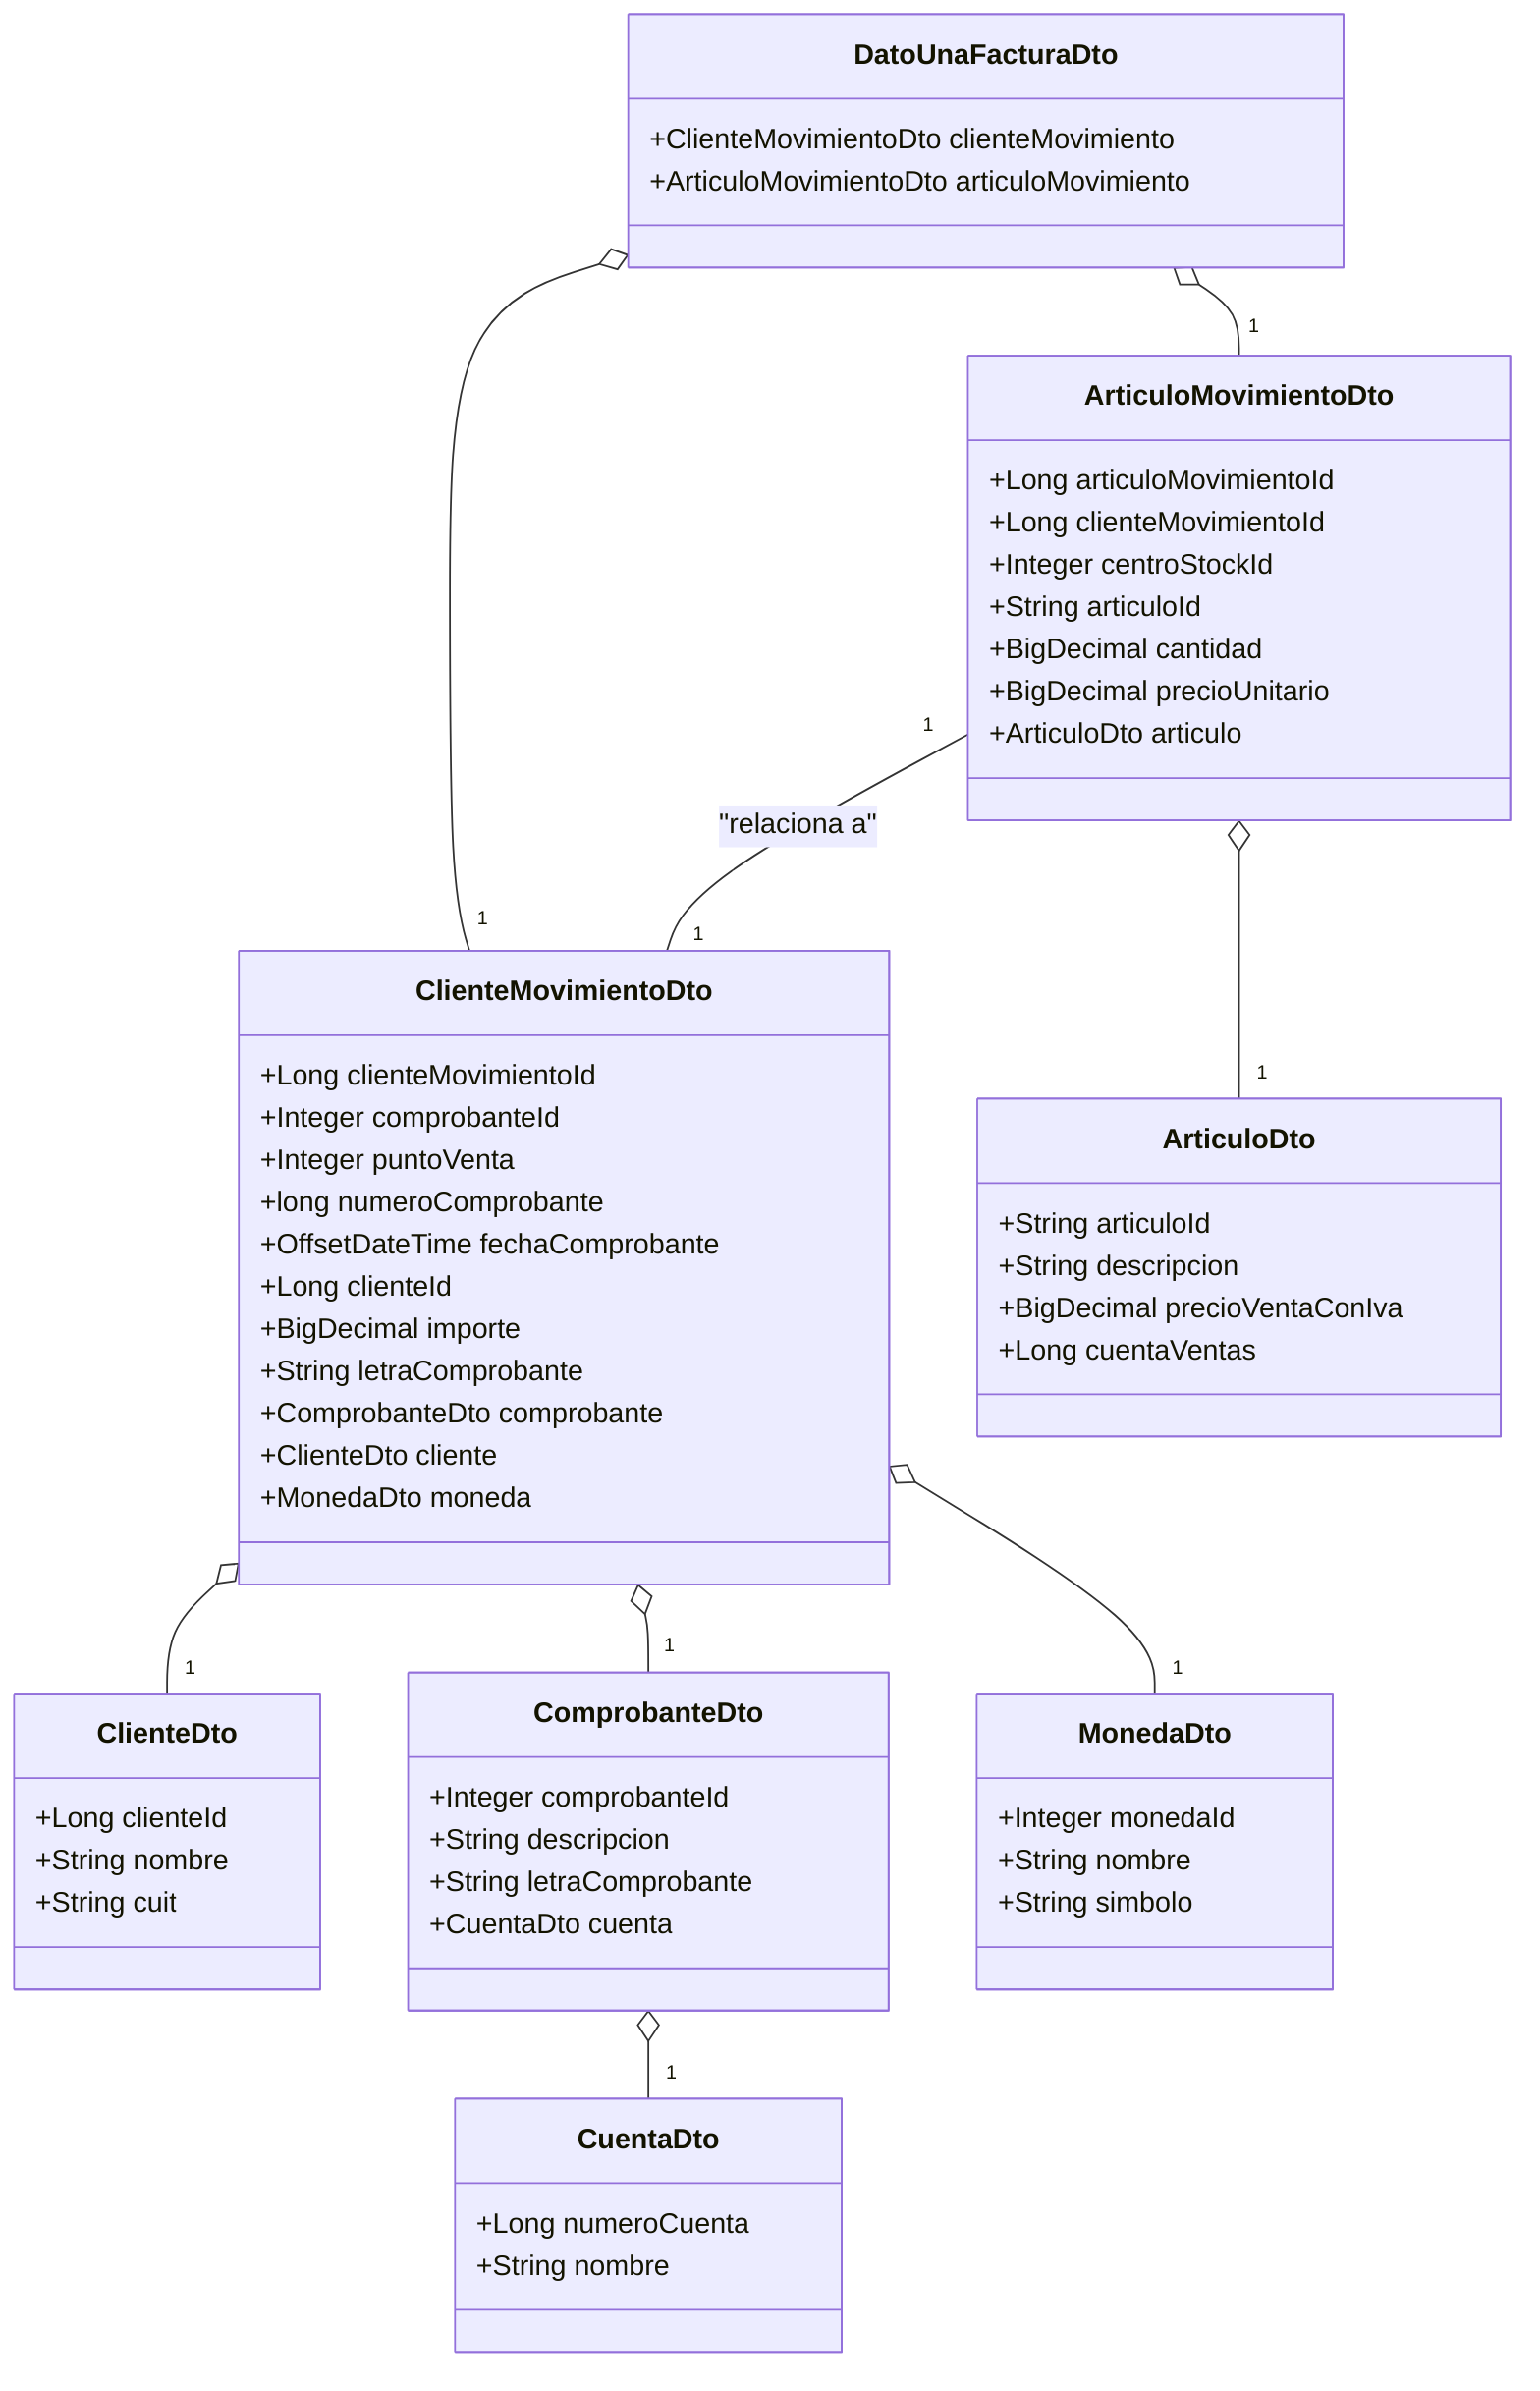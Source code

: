 classDiagram
    class DatoUnaFacturaDto {
        +ClienteMovimientoDto clienteMovimiento
        +ArticuloMovimientoDto articuloMovimiento
    }

    class ClienteMovimientoDto {
        +Long clienteMovimientoId
        +Integer comprobanteId
        +Integer puntoVenta
        +long numeroComprobante
        +OffsetDateTime fechaComprobante
        +Long clienteId
        +BigDecimal importe
        +String letraComprobante
        +ComprobanteDto comprobante
        +ClienteDto cliente
        +MonedaDto moneda
    }

    class ArticuloMovimientoDto {
        +Long articuloMovimientoId
        +Long clienteMovimientoId
        +Integer centroStockId
        +String articuloId
        +BigDecimal cantidad
        +BigDecimal precioUnitario
        +ArticuloDto articulo
    }

    class ArticuloDto {
        +String articuloId
        +String descripcion
        +BigDecimal precioVentaConIva
        +Long cuentaVentas
    }

    class ClienteDto {
        +Long clienteId
        +String nombre
        +String cuit
    }

    class ComprobanteDto {
        +Integer comprobanteId
        +String descripcion
        +String letraComprobante
        +CuentaDto cuenta
    }
    
    class CuentaDto {
        +Long numeroCuenta
        +String nombre
    }

    class MonedaDto {
        +Integer monedaId
        +String nombre
        +String simbolo
    }

    DatoUnaFacturaDto o-- "1" ClienteMovimientoDto
    DatoUnaFacturaDto o-- "1" ArticuloMovimientoDto
    ClienteMovimientoDto o-- "1" ComprobanteDto
    ClienteMovimientoDto o-- "1" ClienteDto
    ClienteMovimientoDto o-- "1" MonedaDto
    ArticuloMovimientoDto o-- "1" ArticuloDto
    ComprobanteDto o-- "1" CuentaDto
    ArticuloMovimientoDto "1" -- "1" ClienteMovimientoDto : "relaciona a"